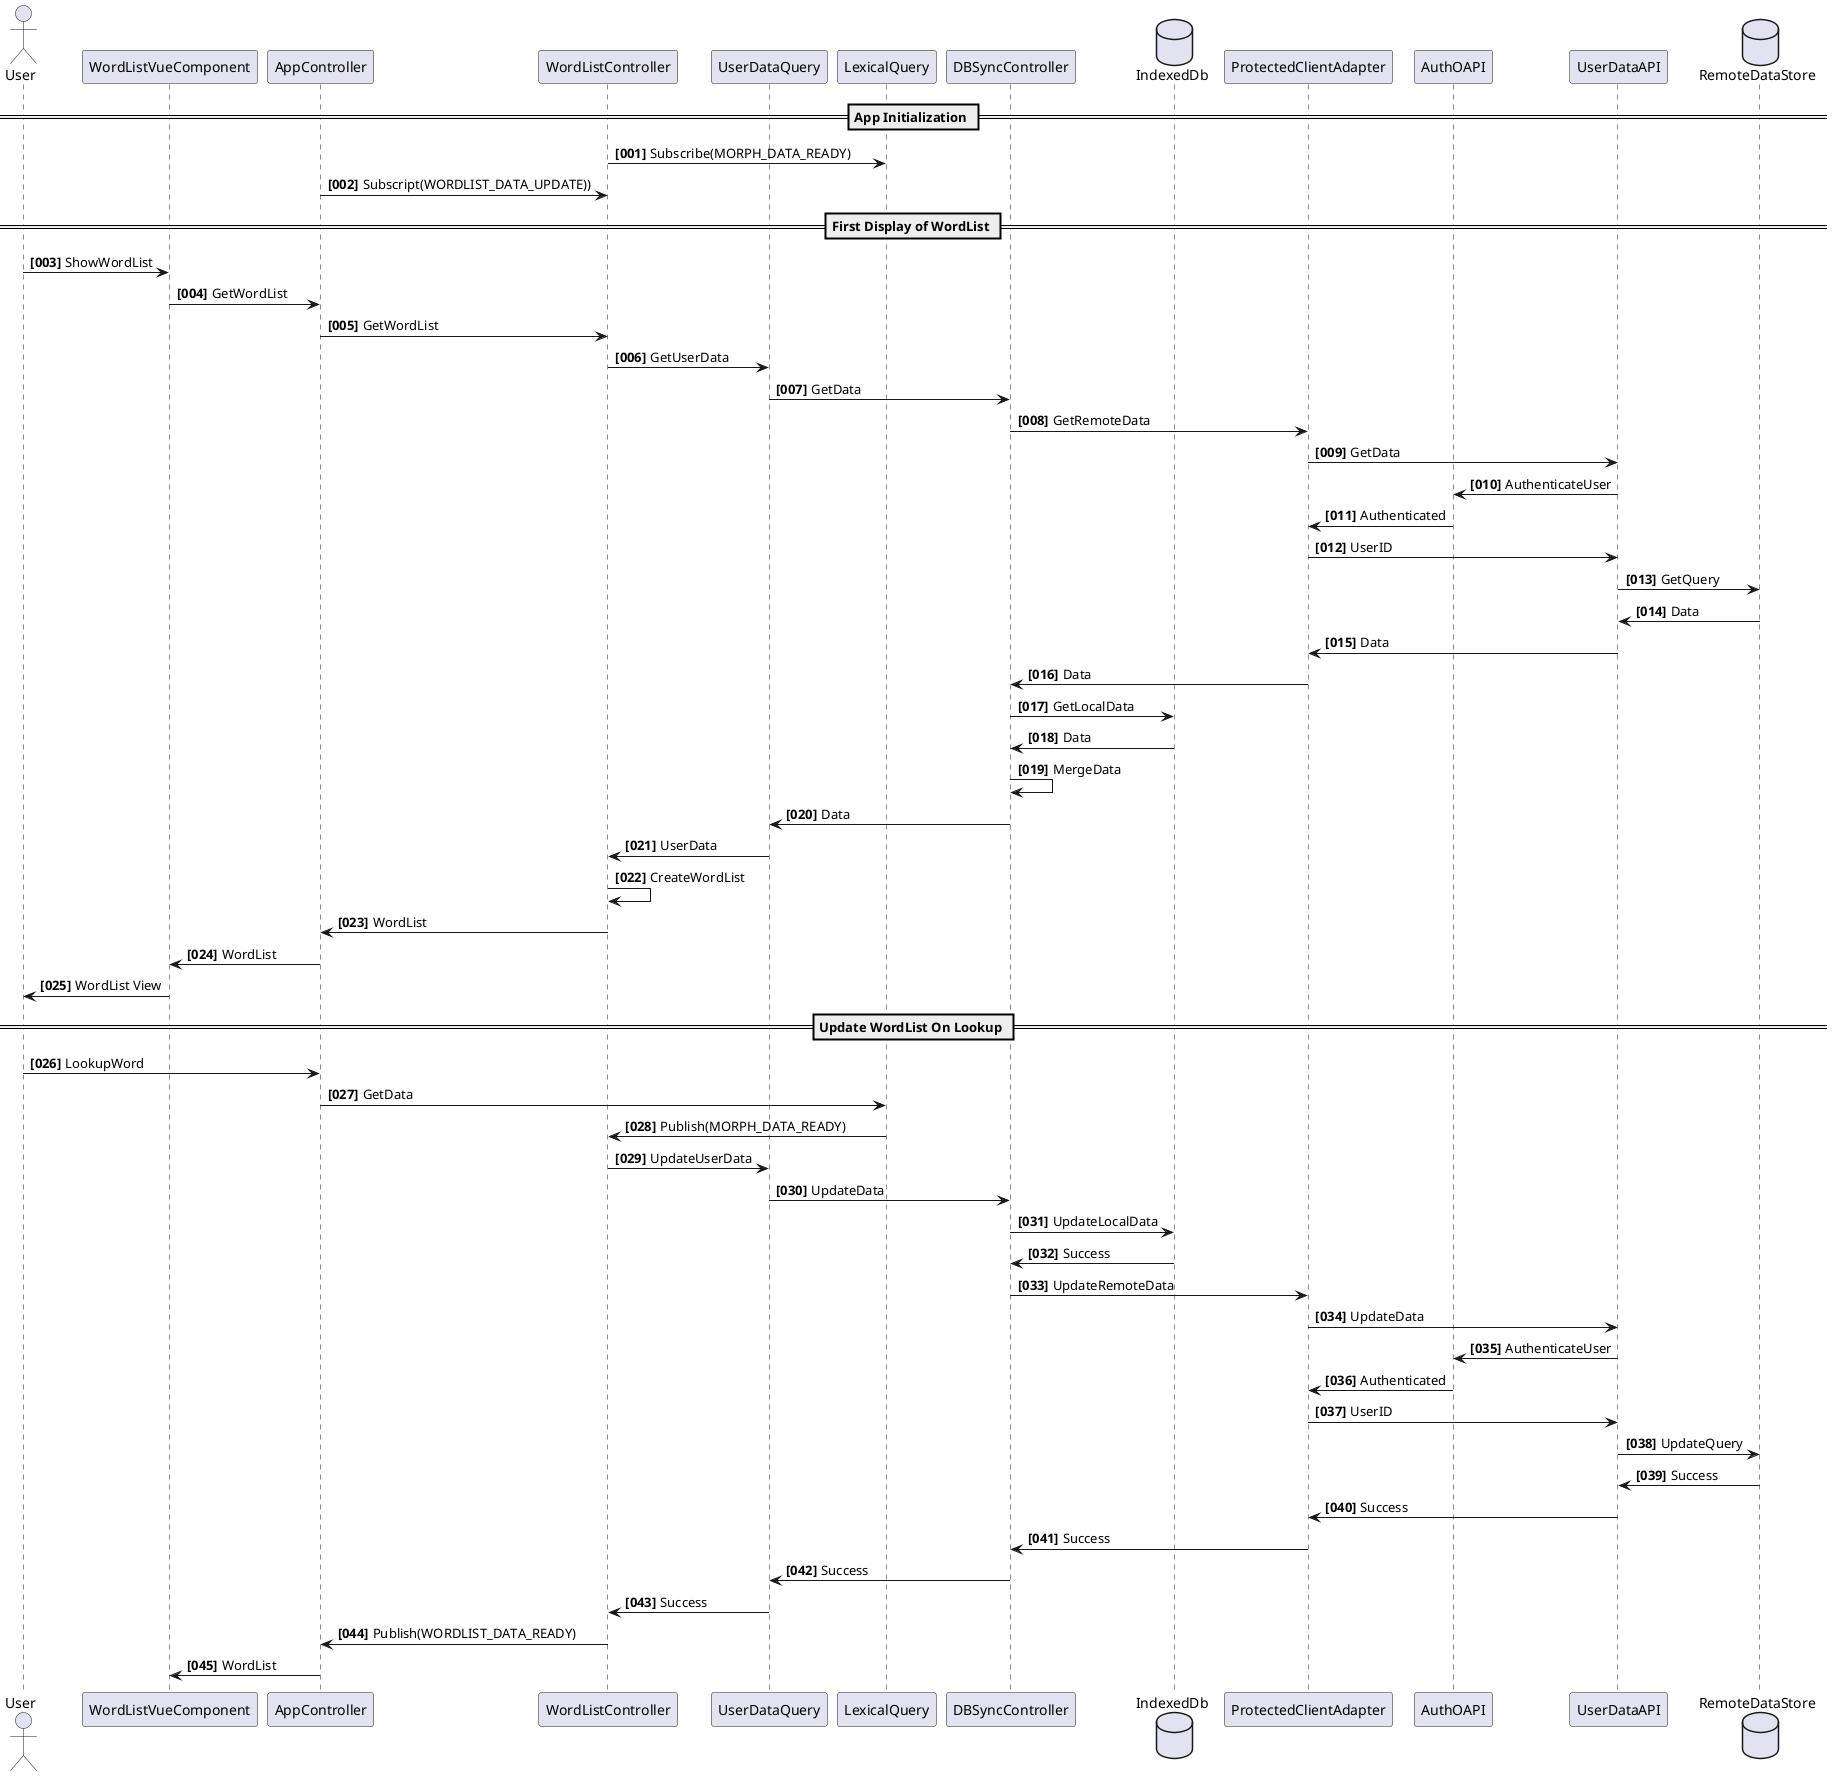 @startuml
autonumber "<b>[000]"
actor User
participant WordListVueComponent as W
participant AppController as U
participant WordListController as C
participant UserDataQuery as Q
participant LexicalQuery as L
participant DBSyncController as S
database IndexedDb as I
participant ProtectedClientAdapter as P
participant AuthOAPI as O
participant UserDataAPI as D
database RemoteDataStore as B

== App Initialization ==
C -> L: Subscribe(MORPH_DATA_READY)
U -> C: Subscript(WORDLIST_DATA_UPDATE))

== First Display of WordList ==
User -> W: ShowWordList
W -> U: GetWordList
U -> C: GetWordList
C -> Q: GetUserData
Q -> S: GetData
S -> P: GetRemoteData
P -> D: GetData
D -> O: AuthenticateUser
O -> P: Authenticated
P -> D: UserID
D -> B: GetQuery
B -> D: Data
D -> P: Data
P -> S: Data
S -> I: GetLocalData
I -> S: Data
S -> S: MergeData
S -> Q: Data
Q -> C: UserData
C -> C: CreateWordList
C -> U: WordList
U -> W: WordList
W -> User: WordList View

== Update WordList On Lookup ==
User -> U: LookupWord
U -> L: GetData
L -> C: Publish(MORPH_DATA_READY)
C -> Q: UpdateUserData
Q -> S: UpdateData
S -> I: UpdateLocalData
I -> S: Success
S -> P: UpdateRemoteData
P -> D: UpdateData
D -> O: AuthenticateUser
O -> P: Authenticated
P -> D: UserID
D -> B: UpdateQuery
B -> D: Success
D -> P: Success
P -> S: Success
S -> Q: Success
Q -> C: Success
C -> U: Publish(WORDLIST_DATA_READY)
U -> W: WordList


@enduml
